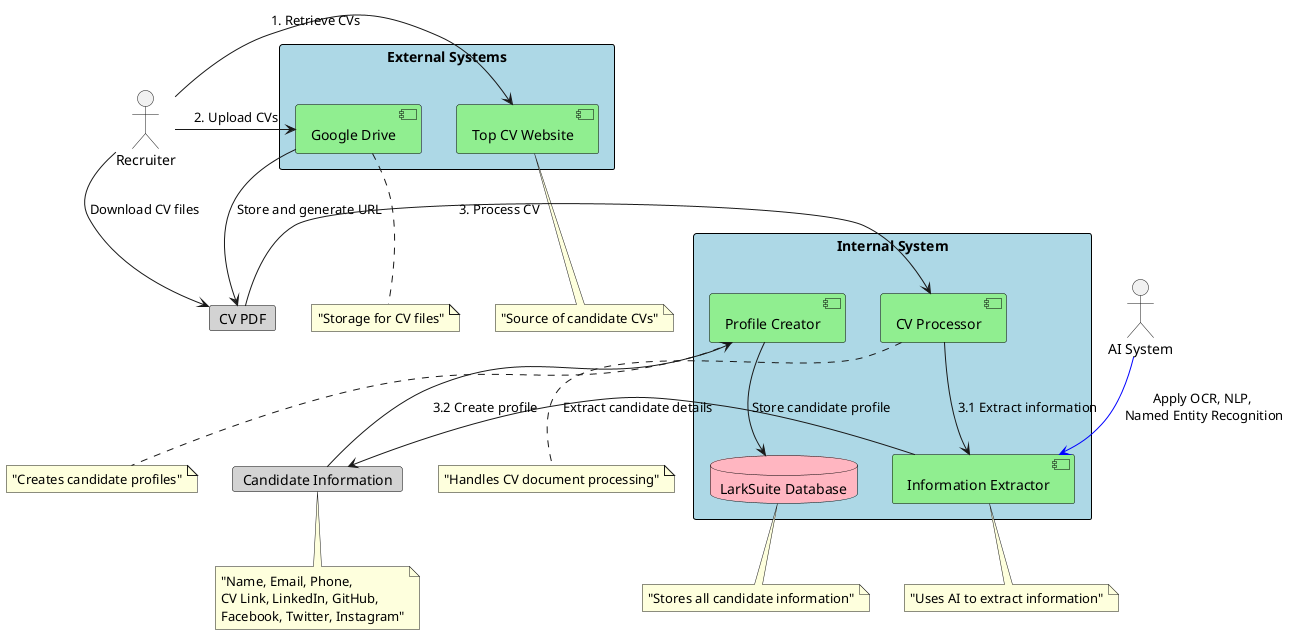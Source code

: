@startuml CV Collection Flow

' Define actors and components
actor "Recruiter" as recruiter
actor "AI System" as ai

rectangle "External Systems" {
    component "Top CV Website" as topcv
    component "Google Drive" as gdrive
}

rectangle "Internal System" {
    component "CV Processor" as processor
    component "Information Extractor" as extractor
    component "Profile Creator" as creator
    database "LarkSuite Database" as larkdb
}

' Define data objects
card "CV PDF" as cvpdf
card "Candidate Information" as info

' Define relationships and flows
recruiter -right-> topcv : "1. Retrieve CVs"
recruiter -down-> cvpdf : "Download CV files"
recruiter -right-> gdrive : "2. Upload CVs"
gdrive -down-> cvpdf : "Store and generate URL"

cvpdf -right-> processor : "3. Process CV"
processor -down-> extractor : "3.1 Extract information"

ai -[#blue]down-> extractor : "Apply OCR, NLP, \nNamed Entity Recognition"

extractor -right-> info : "Extract candidate details"
note bottom of info : "Name, Email, Phone, \nCV Link, LinkedIn, GitHub, \nFacebook, Twitter, Instagram"

info -right-> creator : "3.2 Create profile"
creator -down-> larkdb : "Store candidate profile"

' Add notes
note bottom of topcv : "Source of candidate CVs"
note bottom of gdrive : "Storage for CV files"
note bottom of processor : "Handles CV document processing"
note bottom of extractor : "Uses AI to extract information"
note bottom of creator : "Creates candidate profiles"
note bottom of larkdb : "Stores all candidate information"

' Style
skinparam rectangle {
    BackgroundColor LightBlue
    BorderColor Black
}

skinparam component {
    BackgroundColor LightGreen
    BorderColor Black
}

skinparam database {
    BackgroundColor LightPink
    BorderColor Black
}

skinparam card {
    BackgroundColor LightGray
    BorderColor Black
}

' Arrow colors
skinparam arrow {
    Color Black
}

@enduml 